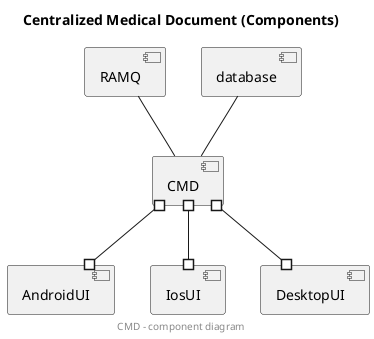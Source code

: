 @startuml
title **Centralized Medical Document** (Components)
center footer CMD - component diagram

  [AndroidUI]
  [IosUI]
  [DesktopUI]
  [CMD]
  [RAMQ]


CMD #--# AndroidUI
CMD #--# IosUI
CMD #--# DesktopUI

component database


database -down- CMD
RAMQ -down- CMD
@enduml